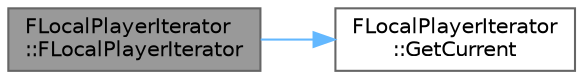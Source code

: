 digraph "FLocalPlayerIterator::FLocalPlayerIterator"
{
 // INTERACTIVE_SVG=YES
 // LATEX_PDF_SIZE
  bgcolor="transparent";
  edge [fontname=Helvetica,fontsize=10,labelfontname=Helvetica,labelfontsize=10];
  node [fontname=Helvetica,fontsize=10,shape=box,height=0.2,width=0.4];
  rankdir="LR";
  Node1 [id="Node000001",label="FLocalPlayerIterator\l::FLocalPlayerIterator",height=0.2,width=0.4,color="gray40", fillcolor="grey60", style="filled", fontcolor="black",tooltip=" "];
  Node1 -> Node2 [id="edge1_Node000001_Node000002",color="steelblue1",style="solid",tooltip=" "];
  Node2 [id="Node000002",label="FLocalPlayerIterator\l::GetCurrent",height=0.2,width=0.4,color="grey40", fillcolor="white", style="filled",URL="$d7/d4a/classFLocalPlayerIterator.html#a9ccbfa0bd19904a3218820ea17ba348f",tooltip=" "];
}
